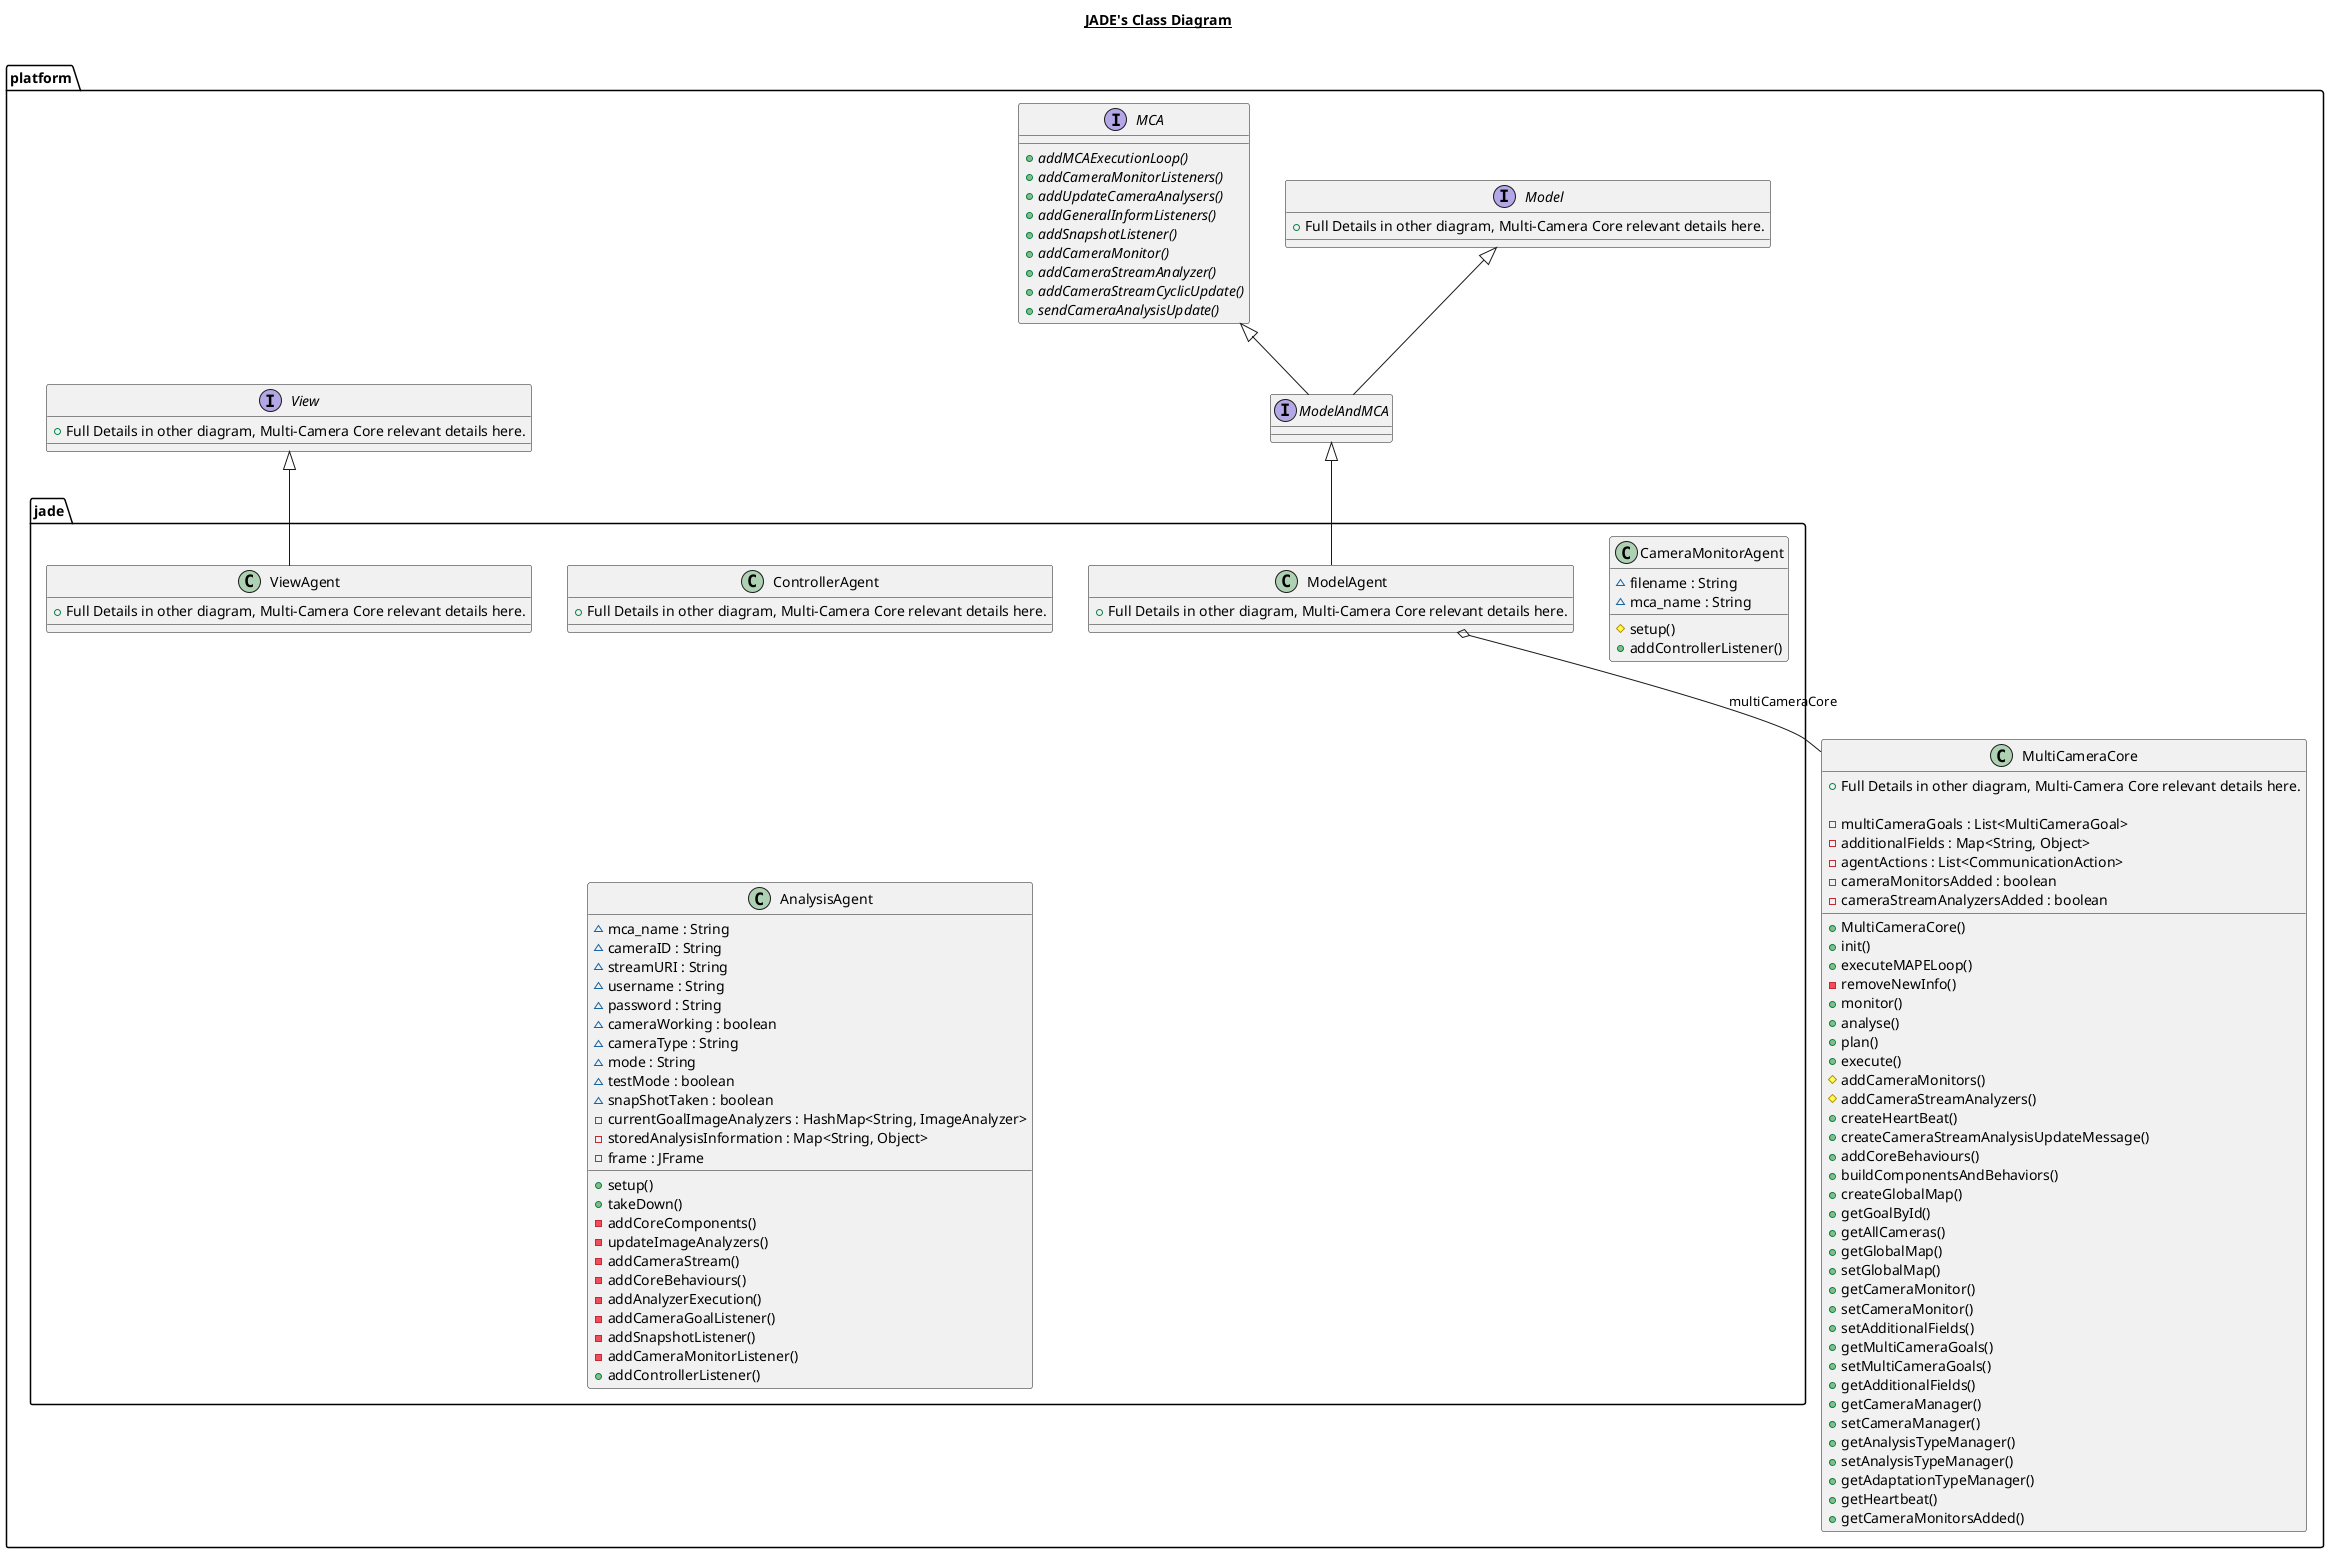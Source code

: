 @startuml

title __JADE's Class Diagram__\n

       package platform {
         interface Model {
             + Full Details in other diagram, Multi-Camera Core relevant details here.
         }
       }


  package platform {
    interface View {
        + Full Details in other diagram, Multi-Camera Core relevant details here.
    }
  }

           package platform {
             interface MCA {
                 {abstract} + addMCAExecutionLoop()
                 {abstract} + addCameraMonitorListeners()
                 {abstract} + addUpdateCameraAnalysers()
                 {abstract} + addGeneralInformListeners()
                 {abstract} + addSnapshotListener()
                 {abstract} + addCameraMonitor()
                 {abstract} + addCameraStreamAnalyzer()
                 {abstract} + addCameraStreamCyclicUpdate()
                 {abstract} + sendCameraAnalysisUpdate()
             }
           }

           package platform {
               class MultiCameraCore {
                   + Full Details in other diagram, Multi-Camera Core relevant details here.

                   - multiCameraGoals : List<MultiCameraGoal>
                   - additionalFields : Map<String, Object>
                   - agentActions : List<CommunicationAction>
                   - cameraMonitorsAdded : boolean
                   - cameraStreamAnalyzersAdded : boolean
                   + MultiCameraCore()
                   + init()
                   + executeMAPELoop()
                   - removeNewInfo()
                   + monitor()
                   + analyse()
                   + plan()
                   + execute()
                   # addCameraMonitors()
                   # addCameraStreamAnalyzers()
                   + createHeartBeat()
                   + createCameraStreamAnalysisUpdateMessage()
                   + addCoreBehaviours()
                   + buildComponentsAndBehaviors()
                   + createGlobalMap()
                   + getGoalById()
                   + getAllCameras()
                   + getGlobalMap()
                   + setGlobalMap()
                   + getCameraMonitor()
                   + setCameraMonitor()
                   + setAdditionalFields()
                   + getMultiCameraGoals()
                   + setMultiCameraGoals()
                   + getAdditionalFields()
                   + getCameraManager()
                   + setCameraManager()
                   + getAnalysisTypeManager()
                   + setAnalysisTypeManager()
                   + getAdaptationTypeManager()
                   + getHeartbeat()
                   + getCameraMonitorsAdded()
               }
             }

     package platform {
        package platform.jade {
          class ControllerAgent {
            + Full Details in other diagram, Multi-Camera Core relevant details here.
          }
        }
      }

     package platform {
        package platform.jade {
          class ModelAgent {
            + Full Details in other diagram, Multi-Camera Core relevant details here.
          }
        }
      }



    package platform {
      package platform.jade {
        class ViewAgent {
            + Full Details in other diagram, Multi-Camera Core relevant details here.
        }
      }
    }

    package platform {
      interface ModelAndMCA {
      }
    }

      package platform {
        package platform.jade {
          class CameraMonitorAgent {
              ~ filename : String
              ~ mca_name : String
              # setup()
              + addControllerListener()
          }
        }
      }

        package platform {
          package platform.jade {
            class AnalysisAgent {
                ~ mca_name : String
                ~ cameraID : String
                ~ streamURI : String
                ~ username : String
                ~ password : String
                ~ cameraWorking : boolean
                ~ cameraType : String
                ~ mode : String
                ~ testMode : boolean
                ~ snapShotTaken : boolean
                - currentGoalImageAnalyzers : HashMap<String, ImageAnalyzer>
                - storedAnalysisInformation : Map<String, Object>
                - frame : JFrame
                + setup()
                + takeDown()
                - addCoreComponents()
                - updateImageAnalyzers()
                - addCameraStream()
                - addCoreBehaviours()
                - addAnalyzerExecution()
                - addCameraGoalListener()
                - addSnapshotListener()
                - addCameraMonitorListener()
                + addControllerListener()
            }
          }
        }

  ViewAgent -up-|> View
  ModelAgent -up-|> ModelAndMCA
  ModelAgent o-- MultiCameraCore : multiCameraCore
  ModelAndMCA -up-|> MCA
  ModelAndMCA -up-|> Model

@enduml
